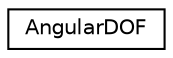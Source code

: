 digraph "Graphical Class Hierarchy"
{
  edge [fontname="Helvetica",fontsize="10",labelfontname="Helvetica",labelfontsize="10"];
  node [fontname="Helvetica",fontsize="10",shape=record];
  rankdir="LR";
  Node0 [label="AngularDOF",height=0.2,width=0.4,color="black", fillcolor="white", style="filled",URL="$interface_angular_d_o_f.html",tooltip="Contains information about a rotational degree of freedom. "];
}
